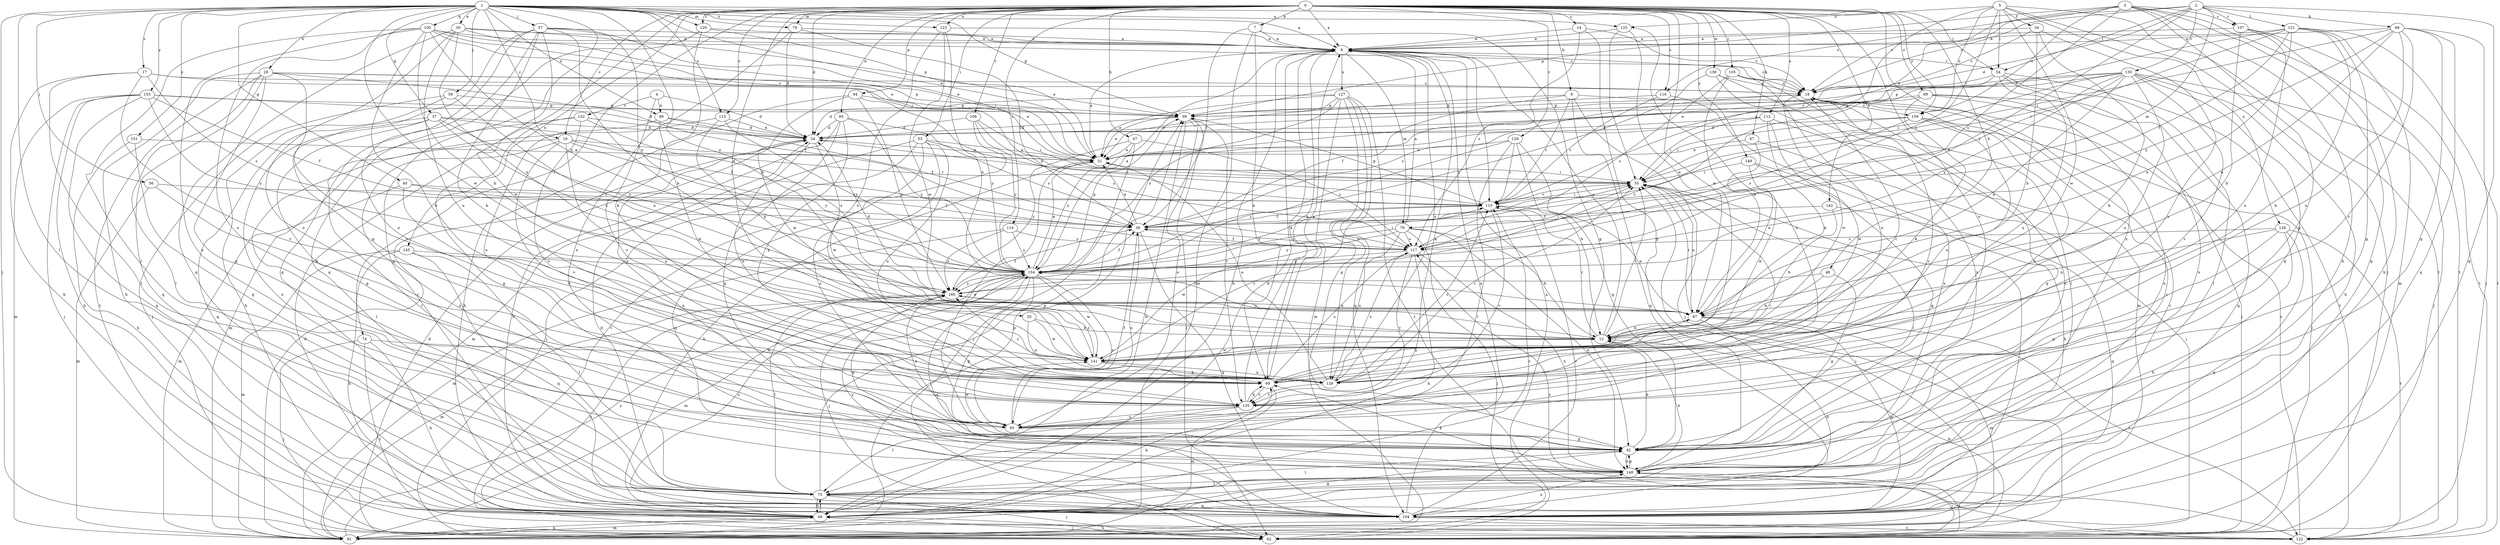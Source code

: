 strict digraph  {
0;
1;
2;
3;
4;
5;
6;
7;
9;
12;
14;
16;
17;
18;
20;
24;
28;
30;
31;
34;
36;
37;
40;
42;
47;
48;
49;
53;
54;
55;
56;
57;
59;
62;
67;
68;
69;
74;
75;
76;
79;
81;
85;
86;
87;
89;
93;
94;
99;
100;
104;
105;
106;
107;
110;
112;
114;
115;
116;
117;
120;
121;
122;
123;
125;
126;
127;
128;
129;
130;
132;
135;
139;
141;
142;
145;
148;
149;
151;
153;
154;
159;
160;
0 -> 6  [label=a];
0 -> 7  [label=b];
0 -> 9  [label=b];
0 -> 14  [label=c];
0 -> 16  [label=c];
0 -> 20  [label=d];
0 -> 24  [label=d];
0 -> 47  [label=h];
0 -> 48  [label=h];
0 -> 49  [label=h];
0 -> 53  [label=i];
0 -> 54  [label=i];
0 -> 67  [label=k];
0 -> 74  [label=l];
0 -> 76  [label=m];
0 -> 85  [label=n];
0 -> 89  [label=o];
0 -> 93  [label=o];
0 -> 94  [label=p];
0 -> 105  [label=r];
0 -> 106  [label=r];
0 -> 112  [label=s];
0 -> 114  [label=s];
0 -> 115  [label=s];
0 -> 120  [label=t];
0 -> 123  [label=u];
0 -> 129  [label=v];
0 -> 139  [label=w];
0 -> 141  [label=w];
0 -> 142  [label=x];
0 -> 145  [label=x];
0 -> 148  [label=x];
0 -> 149  [label=y];
0 -> 159  [label=z];
1 -> 6  [label=a];
1 -> 12  [label=b];
1 -> 16  [label=c];
1 -> 17  [label=c];
1 -> 28  [label=e];
1 -> 30  [label=e];
1 -> 31  [label=e];
1 -> 37  [label=g];
1 -> 40  [label=g];
1 -> 56  [label=j];
1 -> 57  [label=j];
1 -> 59  [label=j];
1 -> 62  [label=j];
1 -> 75  [label=l];
1 -> 76  [label=m];
1 -> 86  [label=n];
1 -> 99  [label=p];
1 -> 100  [label=q];
1 -> 104  [label=q];
1 -> 115  [label=s];
1 -> 116  [label=s];
1 -> 120  [label=t];
1 -> 123  [label=u];
1 -> 125  [label=u];
1 -> 141  [label=w];
1 -> 151  [label=y];
1 -> 153  [label=y];
2 -> 18  [label=c];
2 -> 24  [label=d];
2 -> 54  [label=i];
2 -> 68  [label=k];
2 -> 79  [label=m];
2 -> 104  [label=q];
2 -> 107  [label=r];
2 -> 116  [label=s];
2 -> 121  [label=t];
2 -> 130  [label=v];
2 -> 154  [label=y];
3 -> 18  [label=c];
3 -> 31  [label=e];
3 -> 42  [label=g];
3 -> 49  [label=h];
3 -> 99  [label=p];
3 -> 104  [label=q];
3 -> 107  [label=r];
3 -> 117  [label=s];
3 -> 122  [label=t];
3 -> 159  [label=z];
4 -> 24  [label=d];
4 -> 86  [label=n];
4 -> 132  [label=v];
4 -> 135  [label=v];
5 -> 34  [label=f];
5 -> 54  [label=i];
5 -> 62  [label=j];
5 -> 110  [label=r];
5 -> 117  [label=s];
5 -> 122  [label=t];
5 -> 125  [label=u];
5 -> 126  [label=u];
5 -> 141  [label=w];
5 -> 159  [label=z];
6 -> 18  [label=c];
6 -> 49  [label=h];
6 -> 54  [label=i];
6 -> 69  [label=k];
6 -> 79  [label=m];
6 -> 110  [label=r];
6 -> 127  [label=u];
6 -> 128  [label=u];
7 -> 6  [label=a];
7 -> 36  [label=f];
7 -> 42  [label=g];
7 -> 69  [label=k];
7 -> 81  [label=m];
9 -> 31  [label=e];
9 -> 36  [label=f];
9 -> 62  [label=j];
9 -> 104  [label=q];
9 -> 110  [label=r];
9 -> 159  [label=z];
12 -> 6  [label=a];
12 -> 55  [label=i];
12 -> 110  [label=r];
12 -> 141  [label=w];
12 -> 154  [label=y];
14 -> 6  [label=a];
14 -> 18  [label=c];
14 -> 42  [label=g];
14 -> 117  [label=s];
16 -> 31  [label=e];
16 -> 75  [label=l];
16 -> 110  [label=r];
16 -> 128  [label=u];
16 -> 135  [label=v];
16 -> 148  [label=x];
16 -> 154  [label=y];
17 -> 18  [label=c];
17 -> 31  [label=e];
17 -> 49  [label=h];
17 -> 75  [label=l];
17 -> 117  [label=s];
17 -> 135  [label=v];
18 -> 99  [label=p];
18 -> 141  [label=w];
20 -> 12  [label=b];
20 -> 128  [label=u];
20 -> 141  [label=w];
24 -> 31  [label=e];
24 -> 128  [label=u];
24 -> 141  [label=w];
24 -> 148  [label=x];
28 -> 18  [label=c];
28 -> 36  [label=f];
28 -> 42  [label=g];
28 -> 49  [label=h];
28 -> 75  [label=l];
28 -> 99  [label=p];
28 -> 104  [label=q];
28 -> 122  [label=t];
28 -> 135  [label=v];
30 -> 6  [label=a];
30 -> 31  [label=e];
30 -> 87  [label=n];
30 -> 93  [label=o];
30 -> 99  [label=p];
30 -> 104  [label=q];
30 -> 128  [label=u];
31 -> 6  [label=a];
31 -> 49  [label=h];
31 -> 55  [label=i];
34 -> 6  [label=a];
34 -> 12  [label=b];
34 -> 18  [label=c];
34 -> 69  [label=k];
34 -> 135  [label=v];
36 -> 18  [label=c];
36 -> 31  [label=e];
36 -> 93  [label=o];
36 -> 104  [label=q];
36 -> 117  [label=s];
37 -> 24  [label=d];
37 -> 36  [label=f];
37 -> 42  [label=g];
37 -> 104  [label=q];
37 -> 148  [label=x];
37 -> 154  [label=y];
37 -> 160  [label=z];
40 -> 36  [label=f];
40 -> 69  [label=k];
40 -> 81  [label=m];
40 -> 110  [label=r];
42 -> 12  [label=b];
42 -> 75  [label=l];
42 -> 148  [label=x];
47 -> 31  [label=e];
47 -> 62  [label=j];
47 -> 117  [label=s];
47 -> 154  [label=y];
47 -> 160  [label=z];
48 -> 12  [label=b];
48 -> 42  [label=g];
48 -> 160  [label=z];
49 -> 6  [label=a];
49 -> 42  [label=g];
49 -> 62  [label=j];
49 -> 69  [label=k];
49 -> 75  [label=l];
49 -> 81  [label=m];
49 -> 110  [label=r];
49 -> 154  [label=y];
53 -> 31  [label=e];
53 -> 62  [label=j];
53 -> 81  [label=m];
53 -> 93  [label=o];
53 -> 104  [label=q];
53 -> 110  [label=r];
53 -> 128  [label=u];
54 -> 18  [label=c];
54 -> 31  [label=e];
54 -> 75  [label=l];
54 -> 122  [label=t];
54 -> 128  [label=u];
54 -> 148  [label=x];
55 -> 24  [label=d];
55 -> 87  [label=n];
55 -> 110  [label=r];
56 -> 81  [label=m];
56 -> 110  [label=r];
56 -> 135  [label=v];
57 -> 6  [label=a];
57 -> 12  [label=b];
57 -> 42  [label=g];
57 -> 55  [label=i];
57 -> 69  [label=k];
57 -> 93  [label=o];
57 -> 104  [label=q];
57 -> 141  [label=w];
57 -> 154  [label=y];
59 -> 49  [label=h];
59 -> 62  [label=j];
59 -> 87  [label=n];
59 -> 99  [label=p];
62 -> 6  [label=a];
62 -> 12  [label=b];
62 -> 24  [label=d];
62 -> 49  [label=h];
62 -> 148  [label=x];
62 -> 160  [label=z];
67 -> 31  [label=e];
67 -> 62  [label=j];
67 -> 87  [label=n];
68 -> 6  [label=a];
68 -> 42  [label=g];
68 -> 55  [label=i];
68 -> 62  [label=j];
68 -> 87  [label=n];
68 -> 104  [label=q];
68 -> 128  [label=u];
68 -> 135  [label=v];
68 -> 154  [label=y];
69 -> 6  [label=a];
69 -> 18  [label=c];
69 -> 81  [label=m];
69 -> 87  [label=n];
69 -> 117  [label=s];
69 -> 135  [label=v];
74 -> 49  [label=h];
74 -> 62  [label=j];
74 -> 122  [label=t];
74 -> 141  [label=w];
75 -> 18  [label=c];
75 -> 49  [label=h];
75 -> 62  [label=j];
75 -> 99  [label=p];
75 -> 104  [label=q];
76 -> 6  [label=a];
76 -> 24  [label=d];
76 -> 36  [label=f];
76 -> 148  [label=x];
79 -> 6  [label=a];
79 -> 12  [label=b];
79 -> 62  [label=j];
79 -> 117  [label=s];
79 -> 128  [label=u];
79 -> 141  [label=w];
79 -> 148  [label=x];
79 -> 154  [label=y];
81 -> 24  [label=d];
81 -> 49  [label=h];
81 -> 55  [label=i];
81 -> 99  [label=p];
81 -> 154  [label=y];
85 -> 24  [label=d];
85 -> 42  [label=g];
85 -> 49  [label=h];
85 -> 69  [label=k];
85 -> 117  [label=s];
85 -> 154  [label=y];
86 -> 24  [label=d];
86 -> 36  [label=f];
86 -> 128  [label=u];
86 -> 141  [label=w];
87 -> 12  [label=b];
87 -> 49  [label=h];
87 -> 55  [label=i];
87 -> 81  [label=m];
87 -> 104  [label=q];
87 -> 122  [label=t];
89 -> 62  [label=j];
89 -> 69  [label=k];
89 -> 99  [label=p];
89 -> 104  [label=q];
89 -> 148  [label=x];
89 -> 160  [label=z];
93 -> 6  [label=a];
93 -> 18  [label=c];
93 -> 31  [label=e];
93 -> 36  [label=f];
93 -> 42  [label=g];
93 -> 55  [label=i];
93 -> 141  [label=w];
93 -> 160  [label=z];
94 -> 49  [label=h];
94 -> 99  [label=p];
94 -> 141  [label=w];
94 -> 154  [label=y];
94 -> 160  [label=z];
99 -> 24  [label=d];
99 -> 31  [label=e];
99 -> 49  [label=h];
99 -> 62  [label=j];
99 -> 93  [label=o];
99 -> 135  [label=v];
100 -> 6  [label=a];
100 -> 12  [label=b];
100 -> 18  [label=c];
100 -> 31  [label=e];
100 -> 55  [label=i];
100 -> 69  [label=k];
100 -> 75  [label=l];
100 -> 93  [label=o];
100 -> 148  [label=x];
100 -> 154  [label=y];
104 -> 6  [label=a];
104 -> 18  [label=c];
104 -> 24  [label=d];
104 -> 55  [label=i];
104 -> 110  [label=r];
104 -> 122  [label=t];
104 -> 148  [label=x];
104 -> 154  [label=y];
105 -> 18  [label=c];
105 -> 75  [label=l];
105 -> 87  [label=n];
105 -> 117  [label=s];
105 -> 128  [label=u];
106 -> 24  [label=d];
106 -> 55  [label=i];
106 -> 117  [label=s];
106 -> 122  [label=t];
106 -> 154  [label=y];
107 -> 6  [label=a];
107 -> 12  [label=b];
107 -> 49  [label=h];
107 -> 122  [label=t];
107 -> 128  [label=u];
110 -> 36  [label=f];
110 -> 55  [label=i];
110 -> 87  [label=n];
110 -> 99  [label=p];
110 -> 135  [label=v];
110 -> 154  [label=y];
112 -> 12  [label=b];
112 -> 24  [label=d];
112 -> 42  [label=g];
112 -> 55  [label=i];
112 -> 141  [label=w];
114 -> 81  [label=m];
114 -> 117  [label=s];
114 -> 154  [label=y];
114 -> 160  [label=z];
115 -> 24  [label=d];
115 -> 75  [label=l];
115 -> 87  [label=n];
115 -> 154  [label=y];
116 -> 99  [label=p];
116 -> 110  [label=r];
116 -> 148  [label=x];
117 -> 36  [label=f];
117 -> 49  [label=h];
117 -> 55  [label=i];
117 -> 135  [label=v];
117 -> 148  [label=x];
117 -> 154  [label=y];
120 -> 6  [label=a];
120 -> 31  [label=e];
120 -> 69  [label=k];
120 -> 104  [label=q];
121 -> 6  [label=a];
121 -> 24  [label=d];
121 -> 36  [label=f];
121 -> 42  [label=g];
121 -> 69  [label=k];
121 -> 81  [label=m];
121 -> 87  [label=n];
121 -> 110  [label=r];
121 -> 122  [label=t];
122 -> 18  [label=c];
122 -> 117  [label=s];
123 -> 6  [label=a];
123 -> 87  [label=n];
123 -> 128  [label=u];
123 -> 141  [label=w];
125 -> 6  [label=a];
125 -> 55  [label=i];
125 -> 87  [label=n];
125 -> 93  [label=o];
126 -> 42  [label=g];
126 -> 49  [label=h];
126 -> 87  [label=n];
126 -> 104  [label=q];
126 -> 117  [label=s];
126 -> 122  [label=t];
127 -> 24  [label=d];
127 -> 31  [label=e];
127 -> 42  [label=g];
127 -> 81  [label=m];
127 -> 99  [label=p];
127 -> 104  [label=q];
127 -> 122  [label=t];
127 -> 128  [label=u];
127 -> 154  [label=y];
128 -> 31  [label=e];
128 -> 55  [label=i];
128 -> 110  [label=r];
128 -> 117  [label=s];
128 -> 135  [label=v];
128 -> 160  [label=z];
129 -> 12  [label=b];
129 -> 31  [label=e];
129 -> 42  [label=g];
129 -> 75  [label=l];
129 -> 110  [label=r];
129 -> 160  [label=z];
130 -> 18  [label=c];
130 -> 31  [label=e];
130 -> 36  [label=f];
130 -> 42  [label=g];
130 -> 49  [label=h];
130 -> 55  [label=i];
130 -> 62  [label=j];
130 -> 87  [label=n];
130 -> 99  [label=p];
130 -> 128  [label=u];
130 -> 135  [label=v];
130 -> 154  [label=y];
132 -> 24  [label=d];
132 -> 42  [label=g];
132 -> 81  [label=m];
132 -> 135  [label=v];
132 -> 160  [label=z];
135 -> 6  [label=a];
135 -> 69  [label=k];
135 -> 75  [label=l];
135 -> 93  [label=o];
139 -> 18  [label=c];
139 -> 81  [label=m];
139 -> 148  [label=x];
139 -> 154  [label=y];
141 -> 69  [label=k];
141 -> 110  [label=r];
141 -> 128  [label=u];
141 -> 160  [label=z];
142 -> 12  [label=b];
142 -> 36  [label=f];
142 -> 104  [label=q];
145 -> 49  [label=h];
145 -> 75  [label=l];
145 -> 81  [label=m];
145 -> 104  [label=q];
145 -> 154  [label=y];
148 -> 12  [label=b];
148 -> 18  [label=c];
148 -> 42  [label=g];
148 -> 55  [label=i];
148 -> 62  [label=j];
148 -> 69  [label=k];
148 -> 75  [label=l];
149 -> 42  [label=g];
149 -> 49  [label=h];
149 -> 55  [label=i];
149 -> 141  [label=w];
151 -> 31  [label=e];
151 -> 42  [label=g];
151 -> 49  [label=h];
153 -> 24  [label=d];
153 -> 36  [label=f];
153 -> 49  [label=h];
153 -> 62  [label=j];
153 -> 81  [label=m];
153 -> 99  [label=p];
153 -> 104  [label=q];
153 -> 154  [label=y];
154 -> 6  [label=a];
154 -> 31  [label=e];
154 -> 36  [label=f];
154 -> 42  [label=g];
154 -> 55  [label=i];
154 -> 62  [label=j];
154 -> 81  [label=m];
154 -> 93  [label=o];
154 -> 99  [label=p];
154 -> 104  [label=q];
154 -> 141  [label=w];
154 -> 160  [label=z];
159 -> 24  [label=d];
159 -> 55  [label=i];
159 -> 62  [label=j];
159 -> 117  [label=s];
159 -> 128  [label=u];
159 -> 135  [label=v];
160 -> 24  [label=d];
160 -> 36  [label=f];
160 -> 42  [label=g];
160 -> 75  [label=l];
160 -> 81  [label=m];
160 -> 87  [label=n];
}
